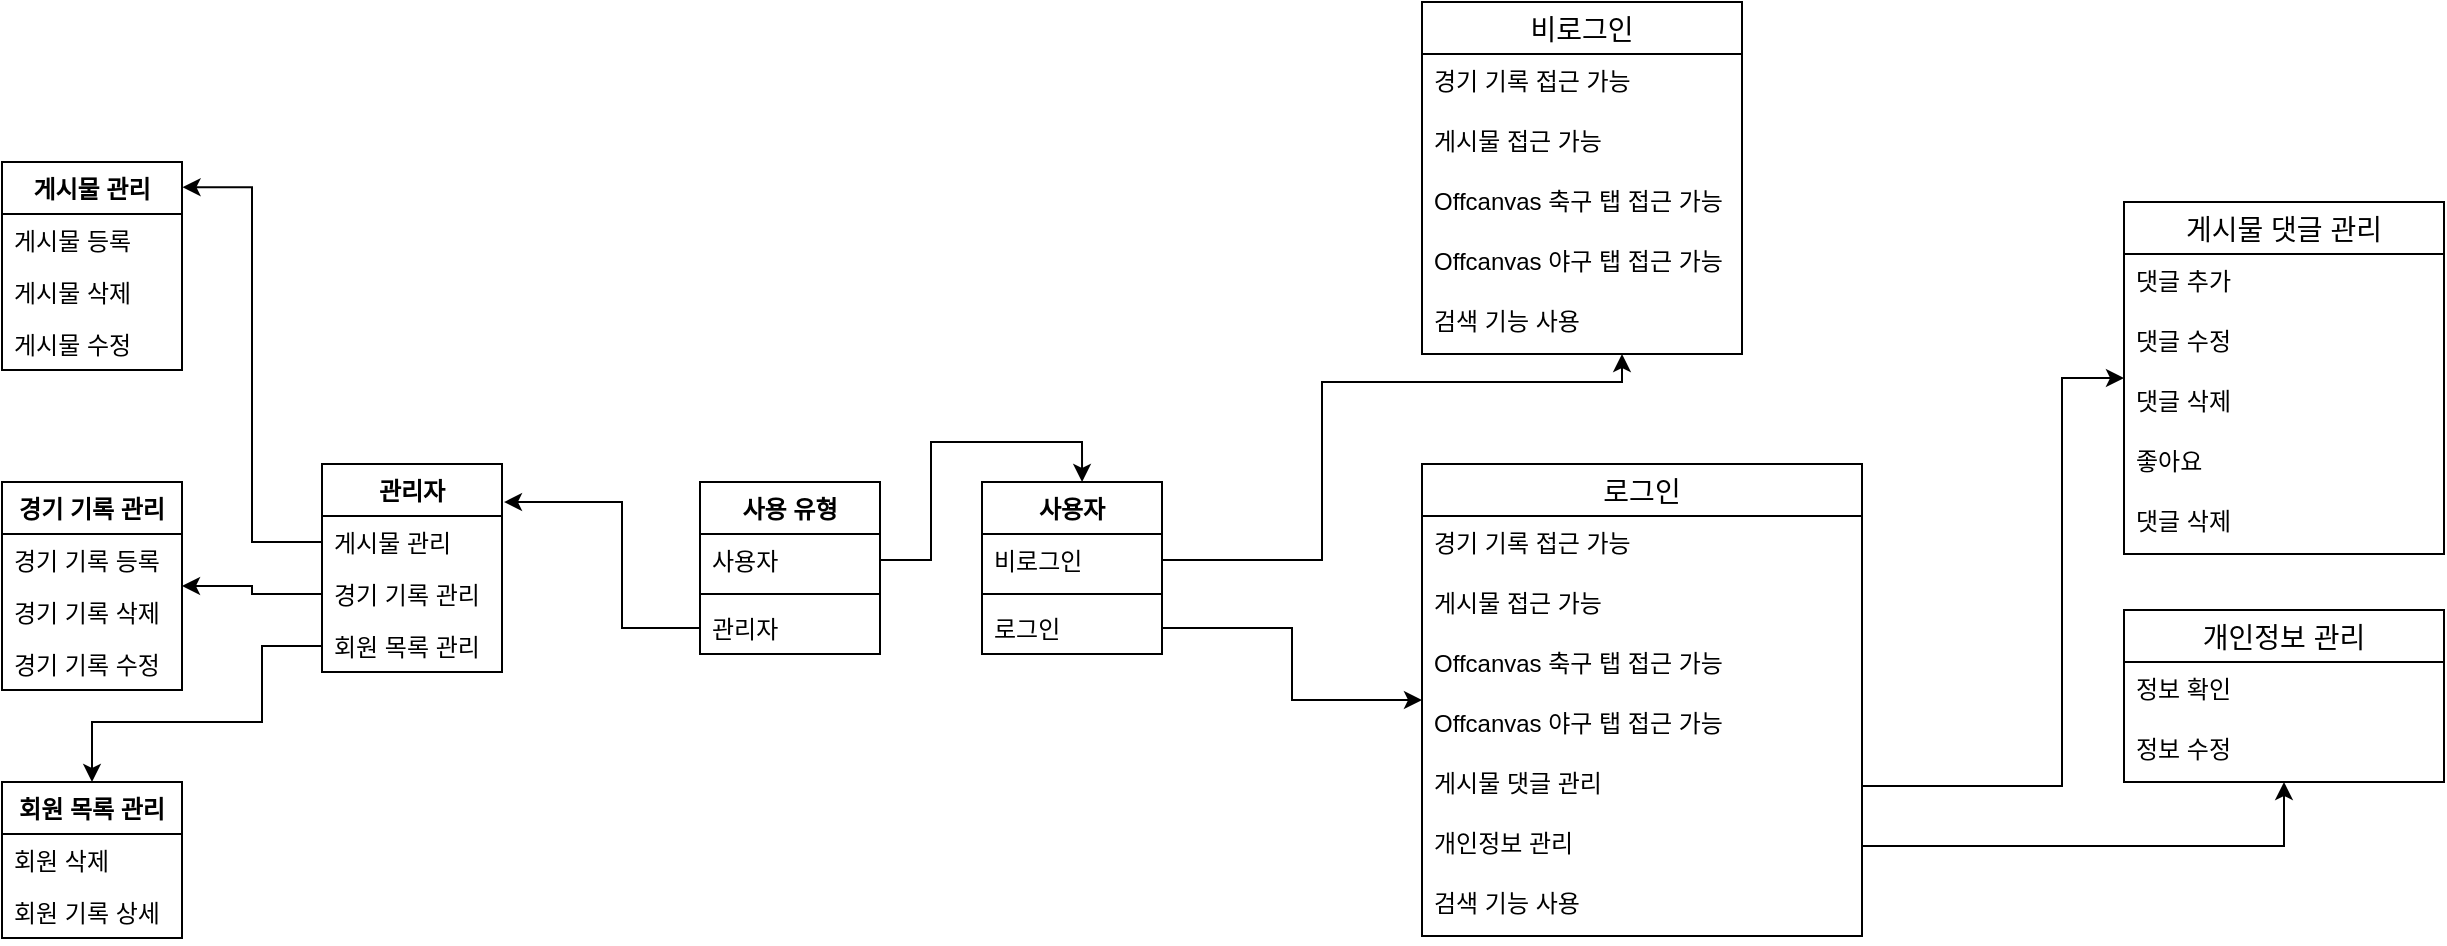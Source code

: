 <mxfile version="20.0.4" type="github">
  <diagram id="z-WIZhmsR8eHMmmbYmnl" name="Page-1">
    <mxGraphModel dx="553" dy="1302" grid="1" gridSize="10" guides="1" tooltips="1" connect="1" arrows="1" fold="1" page="1" pageScale="1" pageWidth="1169" pageHeight="827" math="0" shadow="0">
      <root>
        <mxCell id="0" />
        <mxCell id="1" parent="0" />
        <mxCell id="DHVbr6--1tinv_JmC_Sy-45" value="사용자" style="swimlane;fontStyle=1;align=center;verticalAlign=top;childLayout=stackLayout;horizontal=1;startSize=26;horizontalStack=0;resizeParent=1;resizeParentMax=0;resizeLast=0;collapsible=1;marginBottom=0;" vertex="1" parent="1">
          <mxGeometry x="690" y="140" width="90" height="86" as="geometry" />
        </mxCell>
        <mxCell id="DHVbr6--1tinv_JmC_Sy-46" value="비로그인 " style="text;strokeColor=none;fillColor=none;align=left;verticalAlign=top;spacingLeft=4;spacingRight=4;overflow=hidden;rotatable=0;points=[[0,0.5],[1,0.5]];portConstraint=eastwest;" vertex="1" parent="DHVbr6--1tinv_JmC_Sy-45">
          <mxGeometry y="26" width="90" height="26" as="geometry" />
        </mxCell>
        <mxCell id="DHVbr6--1tinv_JmC_Sy-47" value="" style="line;strokeWidth=1;fillColor=none;align=left;verticalAlign=middle;spacingTop=-1;spacingLeft=3;spacingRight=3;rotatable=0;labelPosition=right;points=[];portConstraint=eastwest;" vertex="1" parent="DHVbr6--1tinv_JmC_Sy-45">
          <mxGeometry y="52" width="90" height="8" as="geometry" />
        </mxCell>
        <mxCell id="DHVbr6--1tinv_JmC_Sy-48" value="로그인" style="text;strokeColor=none;fillColor=none;align=left;verticalAlign=top;spacingLeft=4;spacingRight=4;overflow=hidden;rotatable=0;points=[[0,0.5],[1,0.5]];portConstraint=eastwest;" vertex="1" parent="DHVbr6--1tinv_JmC_Sy-45">
          <mxGeometry y="60" width="90" height="26" as="geometry" />
        </mxCell>
        <mxCell id="DHVbr6--1tinv_JmC_Sy-49" value="비로그인" style="swimlane;fontStyle=0;childLayout=stackLayout;horizontal=1;startSize=26;horizontalStack=0;resizeParent=1;resizeParentMax=0;resizeLast=0;collapsible=1;marginBottom=0;align=center;fontSize=14;" vertex="1" parent="1">
          <mxGeometry x="910" y="-100" width="160" height="176" as="geometry" />
        </mxCell>
        <mxCell id="DHVbr6--1tinv_JmC_Sy-50" value="경기 기록 접근 가능" style="text;strokeColor=none;fillColor=none;spacingLeft=4;spacingRight=4;overflow=hidden;rotatable=0;points=[[0,0.5],[1,0.5]];portConstraint=eastwest;fontSize=12;" vertex="1" parent="DHVbr6--1tinv_JmC_Sy-49">
          <mxGeometry y="26" width="160" height="30" as="geometry" />
        </mxCell>
        <mxCell id="DHVbr6--1tinv_JmC_Sy-51" value="게시물 접근 가능 " style="text;strokeColor=none;fillColor=none;spacingLeft=4;spacingRight=4;overflow=hidden;rotatable=0;points=[[0,0.5],[1,0.5]];portConstraint=eastwest;fontSize=12;" vertex="1" parent="DHVbr6--1tinv_JmC_Sy-49">
          <mxGeometry y="56" width="160" height="30" as="geometry" />
        </mxCell>
        <mxCell id="DHVbr6--1tinv_JmC_Sy-52" value="Offcanvas 축구 탭 접근 가능" style="text;strokeColor=none;fillColor=none;spacingLeft=4;spacingRight=4;overflow=hidden;rotatable=0;points=[[0,0.5],[1,0.5]];portConstraint=eastwest;fontSize=12;" vertex="1" parent="DHVbr6--1tinv_JmC_Sy-49">
          <mxGeometry y="86" width="160" height="30" as="geometry" />
        </mxCell>
        <mxCell id="DHVbr6--1tinv_JmC_Sy-54" value="Offcanvas 야구 탭 접근 가능" style="text;strokeColor=none;fillColor=none;spacingLeft=4;spacingRight=4;overflow=hidden;rotatable=0;points=[[0,0.5],[1,0.5]];portConstraint=eastwest;fontSize=12;" vertex="1" parent="DHVbr6--1tinv_JmC_Sy-49">
          <mxGeometry y="116" width="160" height="30" as="geometry" />
        </mxCell>
        <mxCell id="DHVbr6--1tinv_JmC_Sy-123" value="검색 기능 사용" style="text;strokeColor=none;fillColor=none;spacingLeft=4;spacingRight=4;overflow=hidden;rotatable=0;points=[[0,0.5],[1,0.5]];portConstraint=eastwest;fontSize=12;" vertex="1" parent="DHVbr6--1tinv_JmC_Sy-49">
          <mxGeometry y="146" width="160" height="30" as="geometry" />
        </mxCell>
        <mxCell id="DHVbr6--1tinv_JmC_Sy-61" value="로그인" style="swimlane;fontStyle=0;childLayout=stackLayout;horizontal=1;startSize=26;horizontalStack=0;resizeParent=1;resizeParentMax=0;resizeLast=0;collapsible=1;marginBottom=0;align=center;fontSize=14;" vertex="1" parent="1">
          <mxGeometry x="910" y="131" width="220" height="236" as="geometry" />
        </mxCell>
        <mxCell id="DHVbr6--1tinv_JmC_Sy-62" value="경기 기록 접근 가능" style="text;strokeColor=none;fillColor=none;spacingLeft=4;spacingRight=4;overflow=hidden;rotatable=0;points=[[0,0.5],[1,0.5]];portConstraint=eastwest;fontSize=12;" vertex="1" parent="DHVbr6--1tinv_JmC_Sy-61">
          <mxGeometry y="26" width="220" height="30" as="geometry" />
        </mxCell>
        <mxCell id="DHVbr6--1tinv_JmC_Sy-63" value="게시물 접근 가능 " style="text;strokeColor=none;fillColor=none;spacingLeft=4;spacingRight=4;overflow=hidden;rotatable=0;points=[[0,0.5],[1,0.5]];portConstraint=eastwest;fontSize=12;" vertex="1" parent="DHVbr6--1tinv_JmC_Sy-61">
          <mxGeometry y="56" width="220" height="30" as="geometry" />
        </mxCell>
        <mxCell id="DHVbr6--1tinv_JmC_Sy-64" value="Offcanvas 축구 탭 접근 가능" style="text;strokeColor=none;fillColor=none;spacingLeft=4;spacingRight=4;overflow=hidden;rotatable=0;points=[[0,0.5],[1,0.5]];portConstraint=eastwest;fontSize=12;" vertex="1" parent="DHVbr6--1tinv_JmC_Sy-61">
          <mxGeometry y="86" width="220" height="30" as="geometry" />
        </mxCell>
        <mxCell id="DHVbr6--1tinv_JmC_Sy-65" value="Offcanvas 야구 탭 접근 가능" style="text;strokeColor=none;fillColor=none;spacingLeft=4;spacingRight=4;overflow=hidden;rotatable=0;points=[[0,0.5],[1,0.5]];portConstraint=eastwest;fontSize=12;" vertex="1" parent="DHVbr6--1tinv_JmC_Sy-61">
          <mxGeometry y="116" width="220" height="30" as="geometry" />
        </mxCell>
        <mxCell id="DHVbr6--1tinv_JmC_Sy-66" value="게시물 댓글 관리&#xa;" style="text;strokeColor=none;fillColor=none;spacingLeft=4;spacingRight=4;overflow=hidden;rotatable=0;points=[[0,0.5],[1,0.5]];portConstraint=eastwest;fontSize=12;" vertex="1" parent="DHVbr6--1tinv_JmC_Sy-61">
          <mxGeometry y="146" width="220" height="30" as="geometry" />
        </mxCell>
        <mxCell id="DHVbr6--1tinv_JmC_Sy-68" value="개인정보 관리" style="text;strokeColor=none;fillColor=none;spacingLeft=4;spacingRight=4;overflow=hidden;rotatable=0;points=[[0,0.5],[1,0.5]];portConstraint=eastwest;fontSize=12;" vertex="1" parent="DHVbr6--1tinv_JmC_Sy-61">
          <mxGeometry y="176" width="220" height="30" as="geometry" />
        </mxCell>
        <mxCell id="DHVbr6--1tinv_JmC_Sy-124" value="검색 기능 사용" style="text;strokeColor=none;fillColor=none;spacingLeft=4;spacingRight=4;overflow=hidden;rotatable=0;points=[[0,0.5],[1,0.5]];portConstraint=eastwest;fontSize=12;" vertex="1" parent="DHVbr6--1tinv_JmC_Sy-61">
          <mxGeometry y="206" width="220" height="30" as="geometry" />
        </mxCell>
        <mxCell id="DHVbr6--1tinv_JmC_Sy-69" value="사용 유형" style="swimlane;fontStyle=1;align=center;verticalAlign=top;childLayout=stackLayout;horizontal=1;startSize=26;horizontalStack=0;resizeParent=1;resizeParentMax=0;resizeLast=0;collapsible=1;marginBottom=0;" vertex="1" parent="1">
          <mxGeometry x="549" y="140" width="90" height="86" as="geometry" />
        </mxCell>
        <mxCell id="DHVbr6--1tinv_JmC_Sy-70" value="사용자" style="text;strokeColor=none;fillColor=none;align=left;verticalAlign=top;spacingLeft=4;spacingRight=4;overflow=hidden;rotatable=0;points=[[0,0.5],[1,0.5]];portConstraint=eastwest;" vertex="1" parent="DHVbr6--1tinv_JmC_Sy-69">
          <mxGeometry y="26" width="90" height="26" as="geometry" />
        </mxCell>
        <mxCell id="DHVbr6--1tinv_JmC_Sy-71" value="" style="line;strokeWidth=1;fillColor=none;align=left;verticalAlign=middle;spacingTop=-1;spacingLeft=3;spacingRight=3;rotatable=0;labelPosition=right;points=[];portConstraint=eastwest;" vertex="1" parent="DHVbr6--1tinv_JmC_Sy-69">
          <mxGeometry y="52" width="90" height="8" as="geometry" />
        </mxCell>
        <mxCell id="DHVbr6--1tinv_JmC_Sy-72" value="관리자" style="text;strokeColor=none;fillColor=none;align=left;verticalAlign=top;spacingLeft=4;spacingRight=4;overflow=hidden;rotatable=0;points=[[0,0.5],[1,0.5]];portConstraint=eastwest;" vertex="1" parent="DHVbr6--1tinv_JmC_Sy-69">
          <mxGeometry y="60" width="90" height="26" as="geometry" />
        </mxCell>
        <mxCell id="DHVbr6--1tinv_JmC_Sy-74" style="edgeStyle=orthogonalEdgeStyle;rounded=0;orthogonalLoop=1;jettySize=auto;html=1;exitX=1;exitY=0.5;exitDx=0;exitDy=0;entryX=0.556;entryY=0;entryDx=0;entryDy=0;entryPerimeter=0;endArrow=classic;endFill=1;" edge="1" parent="1" source="DHVbr6--1tinv_JmC_Sy-70" target="DHVbr6--1tinv_JmC_Sy-45">
          <mxGeometry relative="1" as="geometry" />
        </mxCell>
        <mxCell id="DHVbr6--1tinv_JmC_Sy-75" value="관리자" style="swimlane;fontStyle=1;align=center;verticalAlign=top;childLayout=stackLayout;horizontal=1;startSize=26;horizontalStack=0;resizeParent=1;resizeParentMax=0;resizeLast=0;collapsible=1;marginBottom=0;" vertex="1" parent="1">
          <mxGeometry x="360" y="131" width="90" height="104" as="geometry" />
        </mxCell>
        <mxCell id="DHVbr6--1tinv_JmC_Sy-76" value="게시물 관리" style="text;strokeColor=none;fillColor=none;align=left;verticalAlign=top;spacingLeft=4;spacingRight=4;overflow=hidden;rotatable=0;points=[[0,0.5],[1,0.5]];portConstraint=eastwest;" vertex="1" parent="DHVbr6--1tinv_JmC_Sy-75">
          <mxGeometry y="26" width="90" height="26" as="geometry" />
        </mxCell>
        <mxCell id="DHVbr6--1tinv_JmC_Sy-78" value="경기 기록 관리" style="text;strokeColor=none;fillColor=none;align=left;verticalAlign=top;spacingLeft=4;spacingRight=4;overflow=hidden;rotatable=0;points=[[0,0.5],[1,0.5]];portConstraint=eastwest;" vertex="1" parent="DHVbr6--1tinv_JmC_Sy-75">
          <mxGeometry y="52" width="90" height="26" as="geometry" />
        </mxCell>
        <mxCell id="DHVbr6--1tinv_JmC_Sy-79" value="회원 목록 관리" style="text;strokeColor=none;fillColor=none;align=left;verticalAlign=top;spacingLeft=4;spacingRight=4;overflow=hidden;rotatable=0;points=[[0,0.5],[1,0.5]];portConstraint=eastwest;" vertex="1" parent="DHVbr6--1tinv_JmC_Sy-75">
          <mxGeometry y="78" width="90" height="26" as="geometry" />
        </mxCell>
        <mxCell id="DHVbr6--1tinv_JmC_Sy-80" style="edgeStyle=orthogonalEdgeStyle;rounded=0;orthogonalLoop=1;jettySize=auto;html=1;exitX=0;exitY=0.5;exitDx=0;exitDy=0;entryX=1.011;entryY=0.183;entryDx=0;entryDy=0;entryPerimeter=0;endArrow=classic;endFill=1;" edge="1" parent="1" source="DHVbr6--1tinv_JmC_Sy-72" target="DHVbr6--1tinv_JmC_Sy-75">
          <mxGeometry relative="1" as="geometry">
            <Array as="points">
              <mxPoint x="510" y="213" />
              <mxPoint x="510" y="150" />
            </Array>
          </mxGeometry>
        </mxCell>
        <mxCell id="DHVbr6--1tinv_JmC_Sy-81" value="게시물 댓글 관리" style="swimlane;fontStyle=0;childLayout=stackLayout;horizontal=1;startSize=26;horizontalStack=0;resizeParent=1;resizeParentMax=0;resizeLast=0;collapsible=1;marginBottom=0;align=center;fontSize=14;" vertex="1" parent="1">
          <mxGeometry x="1261" width="160" height="176" as="geometry" />
        </mxCell>
        <mxCell id="DHVbr6--1tinv_JmC_Sy-82" value="댓글 추가" style="text;strokeColor=none;fillColor=none;spacingLeft=4;spacingRight=4;overflow=hidden;rotatable=0;points=[[0,0.5],[1,0.5]];portConstraint=eastwest;fontSize=12;" vertex="1" parent="DHVbr6--1tinv_JmC_Sy-81">
          <mxGeometry y="26" width="160" height="30" as="geometry" />
        </mxCell>
        <mxCell id="DHVbr6--1tinv_JmC_Sy-83" value="댓글 수정" style="text;strokeColor=none;fillColor=none;spacingLeft=4;spacingRight=4;overflow=hidden;rotatable=0;points=[[0,0.5],[1,0.5]];portConstraint=eastwest;fontSize=12;" vertex="1" parent="DHVbr6--1tinv_JmC_Sy-81">
          <mxGeometry y="56" width="160" height="30" as="geometry" />
        </mxCell>
        <mxCell id="DHVbr6--1tinv_JmC_Sy-88" value="댓글 삭제" style="text;strokeColor=none;fillColor=none;spacingLeft=4;spacingRight=4;overflow=hidden;rotatable=0;points=[[0,0.5],[1,0.5]];portConstraint=eastwest;fontSize=12;" vertex="1" parent="DHVbr6--1tinv_JmC_Sy-81">
          <mxGeometry y="86" width="160" height="30" as="geometry" />
        </mxCell>
        <mxCell id="DHVbr6--1tinv_JmC_Sy-90" value="좋아요" style="text;strokeColor=none;fillColor=none;spacingLeft=4;spacingRight=4;overflow=hidden;rotatable=0;points=[[0,0.5],[1,0.5]];portConstraint=eastwest;fontSize=12;" vertex="1" parent="DHVbr6--1tinv_JmC_Sy-81">
          <mxGeometry y="116" width="160" height="30" as="geometry" />
        </mxCell>
        <mxCell id="DHVbr6--1tinv_JmC_Sy-89" value="댓글 삭제" style="text;strokeColor=none;fillColor=none;spacingLeft=4;spacingRight=4;overflow=hidden;rotatable=0;points=[[0,0.5],[1,0.5]];portConstraint=eastwest;fontSize=12;" vertex="1" parent="DHVbr6--1tinv_JmC_Sy-81">
          <mxGeometry y="146" width="160" height="30" as="geometry" />
        </mxCell>
        <mxCell id="DHVbr6--1tinv_JmC_Sy-92" value="개인정보 관리" style="swimlane;fontStyle=0;childLayout=stackLayout;horizontal=1;startSize=26;horizontalStack=0;resizeParent=1;resizeParentMax=0;resizeLast=0;collapsible=1;marginBottom=0;align=center;fontSize=14;" vertex="1" parent="1">
          <mxGeometry x="1261" y="204" width="160" height="86" as="geometry" />
        </mxCell>
        <mxCell id="DHVbr6--1tinv_JmC_Sy-93" value="정보 확인" style="text;strokeColor=none;fillColor=none;spacingLeft=4;spacingRight=4;overflow=hidden;rotatable=0;points=[[0,0.5],[1,0.5]];portConstraint=eastwest;fontSize=12;" vertex="1" parent="DHVbr6--1tinv_JmC_Sy-92">
          <mxGeometry y="26" width="160" height="30" as="geometry" />
        </mxCell>
        <mxCell id="DHVbr6--1tinv_JmC_Sy-94" value="정보 수정" style="text;strokeColor=none;fillColor=none;spacingLeft=4;spacingRight=4;overflow=hidden;rotatable=0;points=[[0,0.5],[1,0.5]];portConstraint=eastwest;fontSize=12;" vertex="1" parent="DHVbr6--1tinv_JmC_Sy-92">
          <mxGeometry y="56" width="160" height="30" as="geometry" />
        </mxCell>
        <mxCell id="DHVbr6--1tinv_JmC_Sy-99" value="게시물 관리" style="swimlane;fontStyle=1;align=center;verticalAlign=top;childLayout=stackLayout;horizontal=1;startSize=26;horizontalStack=0;resizeParent=1;resizeParentMax=0;resizeLast=0;collapsible=1;marginBottom=0;" vertex="1" parent="1">
          <mxGeometry x="200" y="-20" width="90" height="104" as="geometry" />
        </mxCell>
        <mxCell id="DHVbr6--1tinv_JmC_Sy-103" value="게시물 등록" style="text;strokeColor=none;fillColor=none;align=left;verticalAlign=top;spacingLeft=4;spacingRight=4;overflow=hidden;rotatable=0;points=[[0,0.5],[1,0.5]];portConstraint=eastwest;" vertex="1" parent="DHVbr6--1tinv_JmC_Sy-99">
          <mxGeometry y="26" width="90" height="26" as="geometry" />
        </mxCell>
        <mxCell id="DHVbr6--1tinv_JmC_Sy-100" value="게시물 삭제" style="text;strokeColor=none;fillColor=none;align=left;verticalAlign=top;spacingLeft=4;spacingRight=4;overflow=hidden;rotatable=0;points=[[0,0.5],[1,0.5]];portConstraint=eastwest;" vertex="1" parent="DHVbr6--1tinv_JmC_Sy-99">
          <mxGeometry y="52" width="90" height="26" as="geometry" />
        </mxCell>
        <mxCell id="DHVbr6--1tinv_JmC_Sy-101" value="게시물 수정" style="text;strokeColor=none;fillColor=none;align=left;verticalAlign=top;spacingLeft=4;spacingRight=4;overflow=hidden;rotatable=0;points=[[0,0.5],[1,0.5]];portConstraint=eastwest;" vertex="1" parent="DHVbr6--1tinv_JmC_Sy-99">
          <mxGeometry y="78" width="90" height="26" as="geometry" />
        </mxCell>
        <mxCell id="DHVbr6--1tinv_JmC_Sy-104" style="edgeStyle=orthogonalEdgeStyle;rounded=0;orthogonalLoop=1;jettySize=auto;html=1;exitX=0;exitY=0.5;exitDx=0;exitDy=0;entryX=1.003;entryY=0.121;entryDx=0;entryDy=0;entryPerimeter=0;endArrow=classic;endFill=1;" edge="1" parent="1" source="DHVbr6--1tinv_JmC_Sy-76" target="DHVbr6--1tinv_JmC_Sy-99">
          <mxGeometry relative="1" as="geometry" />
        </mxCell>
        <mxCell id="DHVbr6--1tinv_JmC_Sy-105" value="경기 기록 관리" style="swimlane;fontStyle=1;align=center;verticalAlign=top;childLayout=stackLayout;horizontal=1;startSize=26;horizontalStack=0;resizeParent=1;resizeParentMax=0;resizeLast=0;collapsible=1;marginBottom=0;" vertex="1" parent="1">
          <mxGeometry x="200" y="140" width="90" height="104" as="geometry" />
        </mxCell>
        <mxCell id="DHVbr6--1tinv_JmC_Sy-106" value="경기 기록 등록" style="text;strokeColor=none;fillColor=none;align=left;verticalAlign=top;spacingLeft=4;spacingRight=4;overflow=hidden;rotatable=0;points=[[0,0.5],[1,0.5]];portConstraint=eastwest;" vertex="1" parent="DHVbr6--1tinv_JmC_Sy-105">
          <mxGeometry y="26" width="90" height="26" as="geometry" />
        </mxCell>
        <mxCell id="DHVbr6--1tinv_JmC_Sy-107" value="경기 기록 삭제" style="text;strokeColor=none;fillColor=none;align=left;verticalAlign=top;spacingLeft=4;spacingRight=4;overflow=hidden;rotatable=0;points=[[0,0.5],[1,0.5]];portConstraint=eastwest;" vertex="1" parent="DHVbr6--1tinv_JmC_Sy-105">
          <mxGeometry y="52" width="90" height="26" as="geometry" />
        </mxCell>
        <mxCell id="DHVbr6--1tinv_JmC_Sy-108" value="경기 기록 수정" style="text;strokeColor=none;fillColor=none;align=left;verticalAlign=top;spacingLeft=4;spacingRight=4;overflow=hidden;rotatable=0;points=[[0,0.5],[1,0.5]];portConstraint=eastwest;" vertex="1" parent="DHVbr6--1tinv_JmC_Sy-105">
          <mxGeometry y="78" width="90" height="26" as="geometry" />
        </mxCell>
        <mxCell id="DHVbr6--1tinv_JmC_Sy-110" style="edgeStyle=orthogonalEdgeStyle;rounded=0;orthogonalLoop=1;jettySize=auto;html=1;exitX=0;exitY=0.5;exitDx=0;exitDy=0;endArrow=classic;endFill=1;" edge="1" parent="1" source="DHVbr6--1tinv_JmC_Sy-78" target="DHVbr6--1tinv_JmC_Sy-105">
          <mxGeometry relative="1" as="geometry" />
        </mxCell>
        <mxCell id="DHVbr6--1tinv_JmC_Sy-111" value="회원 목록 관리" style="swimlane;fontStyle=1;align=center;verticalAlign=top;childLayout=stackLayout;horizontal=1;startSize=26;horizontalStack=0;resizeParent=1;resizeParentMax=0;resizeLast=0;collapsible=1;marginBottom=0;" vertex="1" parent="1">
          <mxGeometry x="200" y="290" width="90" height="78" as="geometry" />
        </mxCell>
        <mxCell id="DHVbr6--1tinv_JmC_Sy-112" value="회원 삭제" style="text;strokeColor=none;fillColor=none;align=left;verticalAlign=top;spacingLeft=4;spacingRight=4;overflow=hidden;rotatable=0;points=[[0,0.5],[1,0.5]];portConstraint=eastwest;" vertex="1" parent="DHVbr6--1tinv_JmC_Sy-111">
          <mxGeometry y="26" width="90" height="26" as="geometry" />
        </mxCell>
        <mxCell id="DHVbr6--1tinv_JmC_Sy-113" value="회원 기록 상세 " style="text;strokeColor=none;fillColor=none;align=left;verticalAlign=top;spacingLeft=4;spacingRight=4;overflow=hidden;rotatable=0;points=[[0,0.5],[1,0.5]];portConstraint=eastwest;" vertex="1" parent="DHVbr6--1tinv_JmC_Sy-111">
          <mxGeometry y="52" width="90" height="26" as="geometry" />
        </mxCell>
        <mxCell id="DHVbr6--1tinv_JmC_Sy-115" style="edgeStyle=orthogonalEdgeStyle;rounded=0;orthogonalLoop=1;jettySize=auto;html=1;exitX=0;exitY=0.5;exitDx=0;exitDy=0;entryX=0.5;entryY=0;entryDx=0;entryDy=0;endArrow=classic;endFill=1;" edge="1" parent="1" source="DHVbr6--1tinv_JmC_Sy-79" target="DHVbr6--1tinv_JmC_Sy-111">
          <mxGeometry relative="1" as="geometry">
            <Array as="points">
              <mxPoint x="330" y="222" />
              <mxPoint x="330" y="260" />
              <mxPoint x="245" y="260" />
            </Array>
          </mxGeometry>
        </mxCell>
        <mxCell id="DHVbr6--1tinv_JmC_Sy-117" style="edgeStyle=orthogonalEdgeStyle;rounded=0;orthogonalLoop=1;jettySize=auto;html=1;exitX=1;exitY=0.5;exitDx=0;exitDy=0;endArrow=classic;endFill=1;" edge="1" parent="1" source="DHVbr6--1tinv_JmC_Sy-48" target="DHVbr6--1tinv_JmC_Sy-61">
          <mxGeometry relative="1" as="geometry" />
        </mxCell>
        <mxCell id="DHVbr6--1tinv_JmC_Sy-119" style="edgeStyle=orthogonalEdgeStyle;rounded=0;orthogonalLoop=1;jettySize=auto;html=1;exitX=1;exitY=0.5;exitDx=0;exitDy=0;endArrow=classic;endFill=1;" edge="1" parent="1" source="DHVbr6--1tinv_JmC_Sy-68" target="DHVbr6--1tinv_JmC_Sy-92">
          <mxGeometry relative="1" as="geometry" />
        </mxCell>
        <mxCell id="DHVbr6--1tinv_JmC_Sy-120" style="edgeStyle=orthogonalEdgeStyle;rounded=0;orthogonalLoop=1;jettySize=auto;html=1;exitX=1;exitY=0.5;exitDx=0;exitDy=0;endArrow=classic;endFill=1;" edge="1" parent="1" source="DHVbr6--1tinv_JmC_Sy-66" target="DHVbr6--1tinv_JmC_Sy-81">
          <mxGeometry relative="1" as="geometry">
            <Array as="points">
              <mxPoint x="1230" y="292" />
              <mxPoint x="1230" y="88" />
            </Array>
          </mxGeometry>
        </mxCell>
        <mxCell id="DHVbr6--1tinv_JmC_Sy-121" style="edgeStyle=orthogonalEdgeStyle;rounded=0;orthogonalLoop=1;jettySize=auto;html=1;exitX=1;exitY=0.5;exitDx=0;exitDy=0;endArrow=classic;endFill=1;" edge="1" parent="1" source="DHVbr6--1tinv_JmC_Sy-46" target="DHVbr6--1tinv_JmC_Sy-49">
          <mxGeometry relative="1" as="geometry">
            <Array as="points">
              <mxPoint x="860" y="179" />
              <mxPoint x="860" y="90" />
              <mxPoint x="1010" y="90" />
            </Array>
          </mxGeometry>
        </mxCell>
      </root>
    </mxGraphModel>
  </diagram>
</mxfile>
